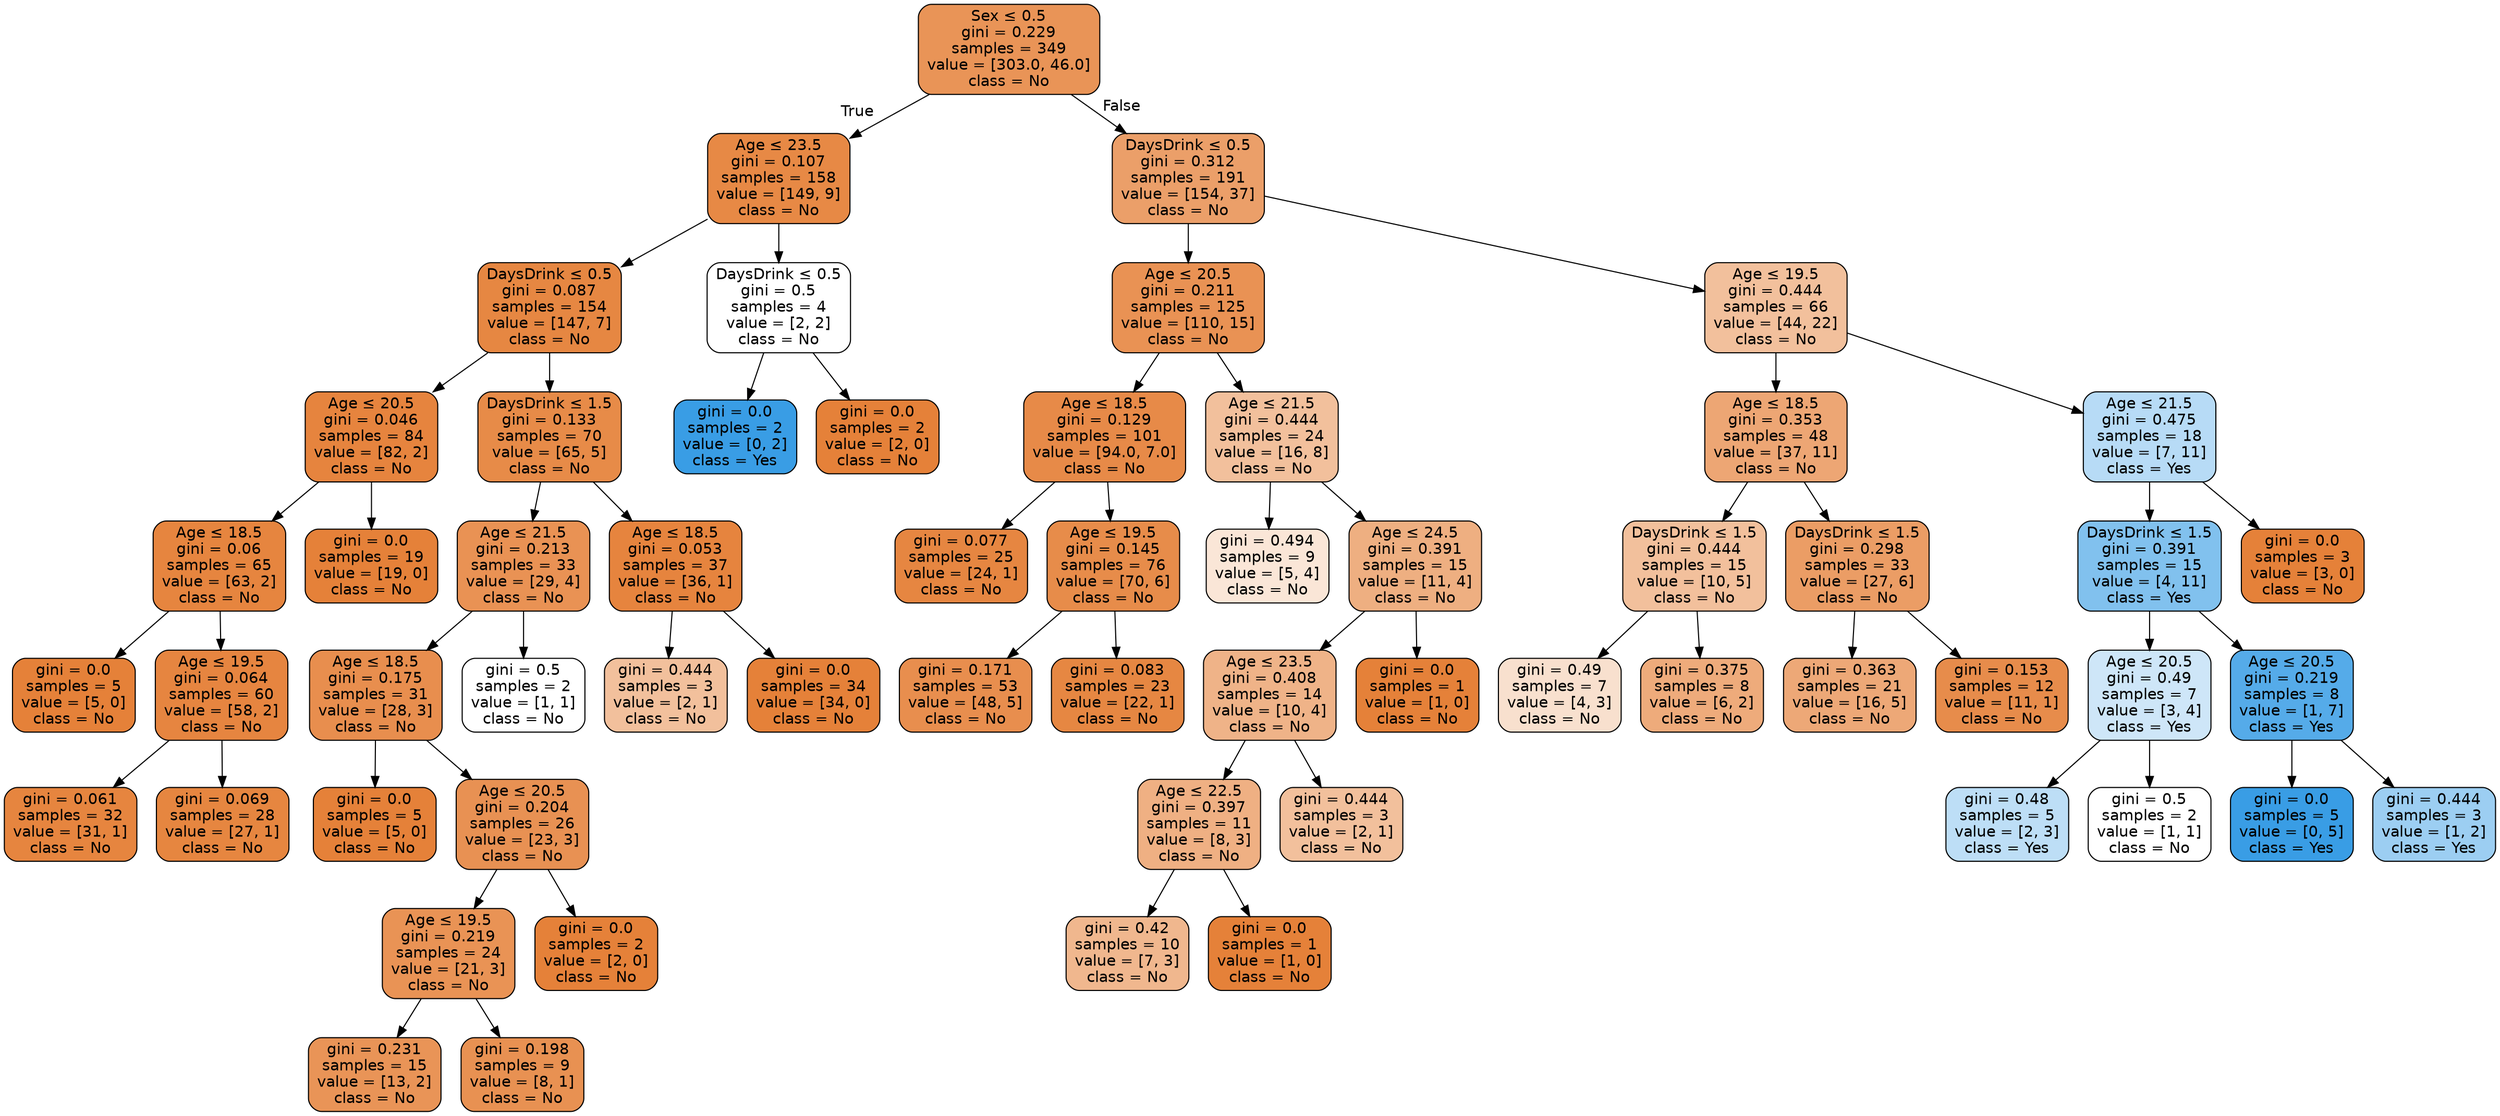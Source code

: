 digraph Tree {
node [shape=box, style="filled, rounded", color="black", fontname="helvetica"] ;
edge [fontname="helvetica"] ;
0 [label=<Sex &le; 0.5<br/>gini = 0.229<br/>samples = 349<br/>value = [303.0, 46.0]<br/>class = No>, fillcolor="#e99457"] ;
1 [label=<Age &le; 23.5<br/>gini = 0.107<br/>samples = 158<br/>value = [149, 9]<br/>class = No>, fillcolor="#e78945"] ;
0 -> 1 [labeldistance=2.5, labelangle=45, headlabel="True"] ;
2 [label=<DaysDrink &le; 0.5<br/>gini = 0.087<br/>samples = 154<br/>value = [147, 7]<br/>class = No>, fillcolor="#e68742"] ;
1 -> 2 ;
3 [label=<Age &le; 20.5<br/>gini = 0.046<br/>samples = 84<br/>value = [82, 2]<br/>class = No>, fillcolor="#e6843e"] ;
2 -> 3 ;
4 [label=<Age &le; 18.5<br/>gini = 0.06<br/>samples = 65<br/>value = [63, 2]<br/>class = No>, fillcolor="#e6853f"] ;
3 -> 4 ;
5 [label=<gini = 0.0<br/>samples = 5<br/>value = [5, 0]<br/>class = No>, fillcolor="#e58139"] ;
4 -> 5 ;
6 [label=<Age &le; 19.5<br/>gini = 0.064<br/>samples = 60<br/>value = [58, 2]<br/>class = No>, fillcolor="#e68540"] ;
4 -> 6 ;
7 [label=<gini = 0.061<br/>samples = 32<br/>value = [31, 1]<br/>class = No>, fillcolor="#e6853f"] ;
6 -> 7 ;
8 [label=<gini = 0.069<br/>samples = 28<br/>value = [27, 1]<br/>class = No>, fillcolor="#e68640"] ;
6 -> 8 ;
9 [label=<gini = 0.0<br/>samples = 19<br/>value = [19, 0]<br/>class = No>, fillcolor="#e58139"] ;
3 -> 9 ;
10 [label=<DaysDrink &le; 1.5<br/>gini = 0.133<br/>samples = 70<br/>value = [65, 5]<br/>class = No>, fillcolor="#e78b48"] ;
2 -> 10 ;
11 [label=<Age &le; 21.5<br/>gini = 0.213<br/>samples = 33<br/>value = [29, 4]<br/>class = No>, fillcolor="#e99254"] ;
10 -> 11 ;
12 [label=<Age &le; 18.5<br/>gini = 0.175<br/>samples = 31<br/>value = [28, 3]<br/>class = No>, fillcolor="#e88e4e"] ;
11 -> 12 ;
13 [label=<gini = 0.0<br/>samples = 5<br/>value = [5, 0]<br/>class = No>, fillcolor="#e58139"] ;
12 -> 13 ;
14 [label=<Age &le; 20.5<br/>gini = 0.204<br/>samples = 26<br/>value = [23, 3]<br/>class = No>, fillcolor="#e89153"] ;
12 -> 14 ;
15 [label=<Age &le; 19.5<br/>gini = 0.219<br/>samples = 24<br/>value = [21, 3]<br/>class = No>, fillcolor="#e99355"] ;
14 -> 15 ;
16 [label=<gini = 0.231<br/>samples = 15<br/>value = [13, 2]<br/>class = No>, fillcolor="#e99457"] ;
15 -> 16 ;
17 [label=<gini = 0.198<br/>samples = 9<br/>value = [8, 1]<br/>class = No>, fillcolor="#e89152"] ;
15 -> 17 ;
18 [label=<gini = 0.0<br/>samples = 2<br/>value = [2, 0]<br/>class = No>, fillcolor="#e58139"] ;
14 -> 18 ;
19 [label=<gini = 0.5<br/>samples = 2<br/>value = [1, 1]<br/>class = No>, fillcolor="#ffffff"] ;
11 -> 19 ;
20 [label=<Age &le; 18.5<br/>gini = 0.053<br/>samples = 37<br/>value = [36, 1]<br/>class = No>, fillcolor="#e6843e"] ;
10 -> 20 ;
21 [label=<gini = 0.444<br/>samples = 3<br/>value = [2, 1]<br/>class = No>, fillcolor="#f2c09c"] ;
20 -> 21 ;
22 [label=<gini = 0.0<br/>samples = 34<br/>value = [34, 0]<br/>class = No>, fillcolor="#e58139"] ;
20 -> 22 ;
23 [label=<DaysDrink &le; 0.5<br/>gini = 0.5<br/>samples = 4<br/>value = [2, 2]<br/>class = No>, fillcolor="#ffffff"] ;
1 -> 23 ;
24 [label=<gini = 0.0<br/>samples = 2<br/>value = [0, 2]<br/>class = Yes>, fillcolor="#399de5"] ;
23 -> 24 ;
25 [label=<gini = 0.0<br/>samples = 2<br/>value = [2, 0]<br/>class = No>, fillcolor="#e58139"] ;
23 -> 25 ;
26 [label=<DaysDrink &le; 0.5<br/>gini = 0.312<br/>samples = 191<br/>value = [154, 37]<br/>class = No>, fillcolor="#eb9f69"] ;
0 -> 26 [labeldistance=2.5, labelangle=-45, headlabel="False"] ;
27 [label=<Age &le; 20.5<br/>gini = 0.211<br/>samples = 125<br/>value = [110, 15]<br/>class = No>, fillcolor="#e99254"] ;
26 -> 27 ;
28 [label=<Age &le; 18.5<br/>gini = 0.129<br/>samples = 101<br/>value = [94.0, 7.0]<br/>class = No>, fillcolor="#e78a48"] ;
27 -> 28 ;
29 [label=<gini = 0.077<br/>samples = 25<br/>value = [24, 1]<br/>class = No>, fillcolor="#e68641"] ;
28 -> 29 ;
30 [label=<Age &le; 19.5<br/>gini = 0.145<br/>samples = 76<br/>value = [70, 6]<br/>class = No>, fillcolor="#e78c4a"] ;
28 -> 30 ;
31 [label=<gini = 0.171<br/>samples = 53<br/>value = [48, 5]<br/>class = No>, fillcolor="#e88e4e"] ;
30 -> 31 ;
32 [label=<gini = 0.083<br/>samples = 23<br/>value = [22, 1]<br/>class = No>, fillcolor="#e68742"] ;
30 -> 32 ;
33 [label=<Age &le; 21.5<br/>gini = 0.444<br/>samples = 24<br/>value = [16, 8]<br/>class = No>, fillcolor="#f2c09c"] ;
27 -> 33 ;
34 [label=<gini = 0.494<br/>samples = 9<br/>value = [5, 4]<br/>class = No>, fillcolor="#fae6d7"] ;
33 -> 34 ;
35 [label=<Age &le; 24.5<br/>gini = 0.391<br/>samples = 15<br/>value = [11, 4]<br/>class = No>, fillcolor="#eeaf81"] ;
33 -> 35 ;
36 [label=<Age &le; 23.5<br/>gini = 0.408<br/>samples = 14<br/>value = [10, 4]<br/>class = No>, fillcolor="#efb388"] ;
35 -> 36 ;
37 [label=<Age &le; 22.5<br/>gini = 0.397<br/>samples = 11<br/>value = [8, 3]<br/>class = No>, fillcolor="#efb083"] ;
36 -> 37 ;
38 [label=<gini = 0.42<br/>samples = 10<br/>value = [7, 3]<br/>class = No>, fillcolor="#f0b78e"] ;
37 -> 38 ;
39 [label=<gini = 0.0<br/>samples = 1<br/>value = [1, 0]<br/>class = No>, fillcolor="#e58139"] ;
37 -> 39 ;
40 [label=<gini = 0.444<br/>samples = 3<br/>value = [2, 1]<br/>class = No>, fillcolor="#f2c09c"] ;
36 -> 40 ;
41 [label=<gini = 0.0<br/>samples = 1<br/>value = [1, 0]<br/>class = No>, fillcolor="#e58139"] ;
35 -> 41 ;
42 [label=<Age &le; 19.5<br/>gini = 0.444<br/>samples = 66<br/>value = [44, 22]<br/>class = No>, fillcolor="#f2c09c"] ;
26 -> 42 ;
43 [label=<Age &le; 18.5<br/>gini = 0.353<br/>samples = 48<br/>value = [37, 11]<br/>class = No>, fillcolor="#eda674"] ;
42 -> 43 ;
44 [label=<DaysDrink &le; 1.5<br/>gini = 0.444<br/>samples = 15<br/>value = [10, 5]<br/>class = No>, fillcolor="#f2c09c"] ;
43 -> 44 ;
45 [label=<gini = 0.49<br/>samples = 7<br/>value = [4, 3]<br/>class = No>, fillcolor="#f8e0ce"] ;
44 -> 45 ;
46 [label=<gini = 0.375<br/>samples = 8<br/>value = [6, 2]<br/>class = No>, fillcolor="#eeab7b"] ;
44 -> 46 ;
47 [label=<DaysDrink &le; 1.5<br/>gini = 0.298<br/>samples = 33<br/>value = [27, 6]<br/>class = No>, fillcolor="#eb9d65"] ;
43 -> 47 ;
48 [label=<gini = 0.363<br/>samples = 21<br/>value = [16, 5]<br/>class = No>, fillcolor="#eda877"] ;
47 -> 48 ;
49 [label=<gini = 0.153<br/>samples = 12<br/>value = [11, 1]<br/>class = No>, fillcolor="#e78c4b"] ;
47 -> 49 ;
50 [label=<Age &le; 21.5<br/>gini = 0.475<br/>samples = 18<br/>value = [7, 11]<br/>class = Yes>, fillcolor="#b7dbf6"] ;
42 -> 50 ;
51 [label=<DaysDrink &le; 1.5<br/>gini = 0.391<br/>samples = 15<br/>value = [4, 11]<br/>class = Yes>, fillcolor="#81c1ee"] ;
50 -> 51 ;
52 [label=<Age &le; 20.5<br/>gini = 0.49<br/>samples = 7<br/>value = [3, 4]<br/>class = Yes>, fillcolor="#cee6f8"] ;
51 -> 52 ;
53 [label=<gini = 0.48<br/>samples = 5<br/>value = [2, 3]<br/>class = Yes>, fillcolor="#bddef6"] ;
52 -> 53 ;
54 [label=<gini = 0.5<br/>samples = 2<br/>value = [1, 1]<br/>class = No>, fillcolor="#ffffff"] ;
52 -> 54 ;
55 [label=<Age &le; 20.5<br/>gini = 0.219<br/>samples = 8<br/>value = [1, 7]<br/>class = Yes>, fillcolor="#55abe9"] ;
51 -> 55 ;
56 [label=<gini = 0.0<br/>samples = 5<br/>value = [0, 5]<br/>class = Yes>, fillcolor="#399de5"] ;
55 -> 56 ;
57 [label=<gini = 0.444<br/>samples = 3<br/>value = [1, 2]<br/>class = Yes>, fillcolor="#9ccef2"] ;
55 -> 57 ;
58 [label=<gini = 0.0<br/>samples = 3<br/>value = [3, 0]<br/>class = No>, fillcolor="#e58139"] ;
50 -> 58 ;
}